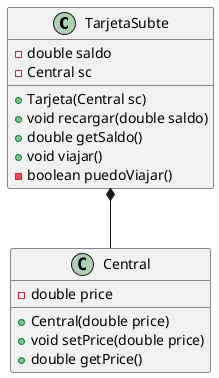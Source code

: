 @startuml
'https://plantuml.com/sequence-diagram

class TarjetaSubte {
    -double saldo
    -Central sc
    +Tarjeta(Central sc)
    +void recargar(double saldo)
    +double getSaldo()
    +void viajar()
    -boolean puedoViajar()

}

TarjetaSubte *-- Central

class Central {
    -double price
    +Central(double price)
    +void setPrice(double price)
    +double getPrice()
}







@enduml